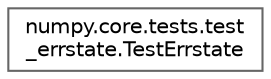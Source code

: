 digraph "Graphical Class Hierarchy"
{
 // LATEX_PDF_SIZE
  bgcolor="transparent";
  edge [fontname=Helvetica,fontsize=10,labelfontname=Helvetica,labelfontsize=10];
  node [fontname=Helvetica,fontsize=10,shape=box,height=0.2,width=0.4];
  rankdir="LR";
  Node0 [id="Node000000",label="numpy.core.tests.test\l_errstate.TestErrstate",height=0.2,width=0.4,color="grey40", fillcolor="white", style="filled",URL="$dd/da7/classnumpy_1_1core_1_1tests_1_1test__errstate_1_1TestErrstate.html",tooltip=" "];
}

